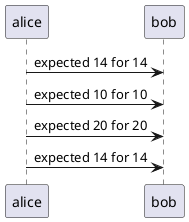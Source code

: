 {
  "sha1": "j7693bj25uv2ssgwuqm0lwmh7u24pk3",
  "insertion": {
    "when": "2024-06-03T18:59:31.558Z",
    "user": "plantuml@gmail.com"
  }
}
@startuml
'!preprocessorV2

!function id($a) return $a


alice -> bob : expected 14 for id(2+3*4)
alice -> bob : expected 10 for id(2*3+4)
alice -> bob : expected 20 for id((2+3)*4)
alice -> bob : expected 14 for id(2*(3+4))
@enduml
